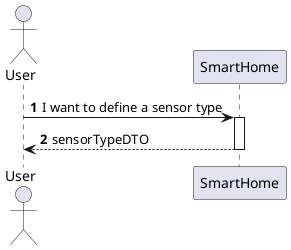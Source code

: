 @startuml
'https://plantuml.com/sequence-diagram

!pragma layout smetana

autonumber

actor "User" as User
participant "SmartHome" as SH

User -> SH : I want to define a sensor type
activate SH

SH --> User : sensorTypeDTO
deactivate SH

@enduml